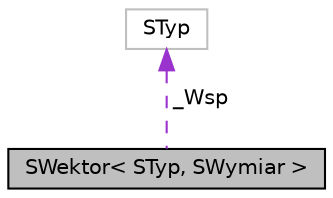 digraph "SWektor&lt; STyp, SWymiar &gt;"
{
  edge [fontname="Helvetica",fontsize="10",labelfontname="Helvetica",labelfontsize="10"];
  node [fontname="Helvetica",fontsize="10",shape=record];
  Node1 [label="SWektor\< STyp, SWymiar \>",height=0.2,width=0.4,color="black", fillcolor="grey75", style="filled", fontcolor="black"];
  Node2 -> Node1 [dir="back",color="darkorchid3",fontsize="10",style="dashed",label=" _Wsp" ,fontname="Helvetica"];
  Node2 [label="STyp",height=0.2,width=0.4,color="grey75", fillcolor="white", style="filled"];
}
